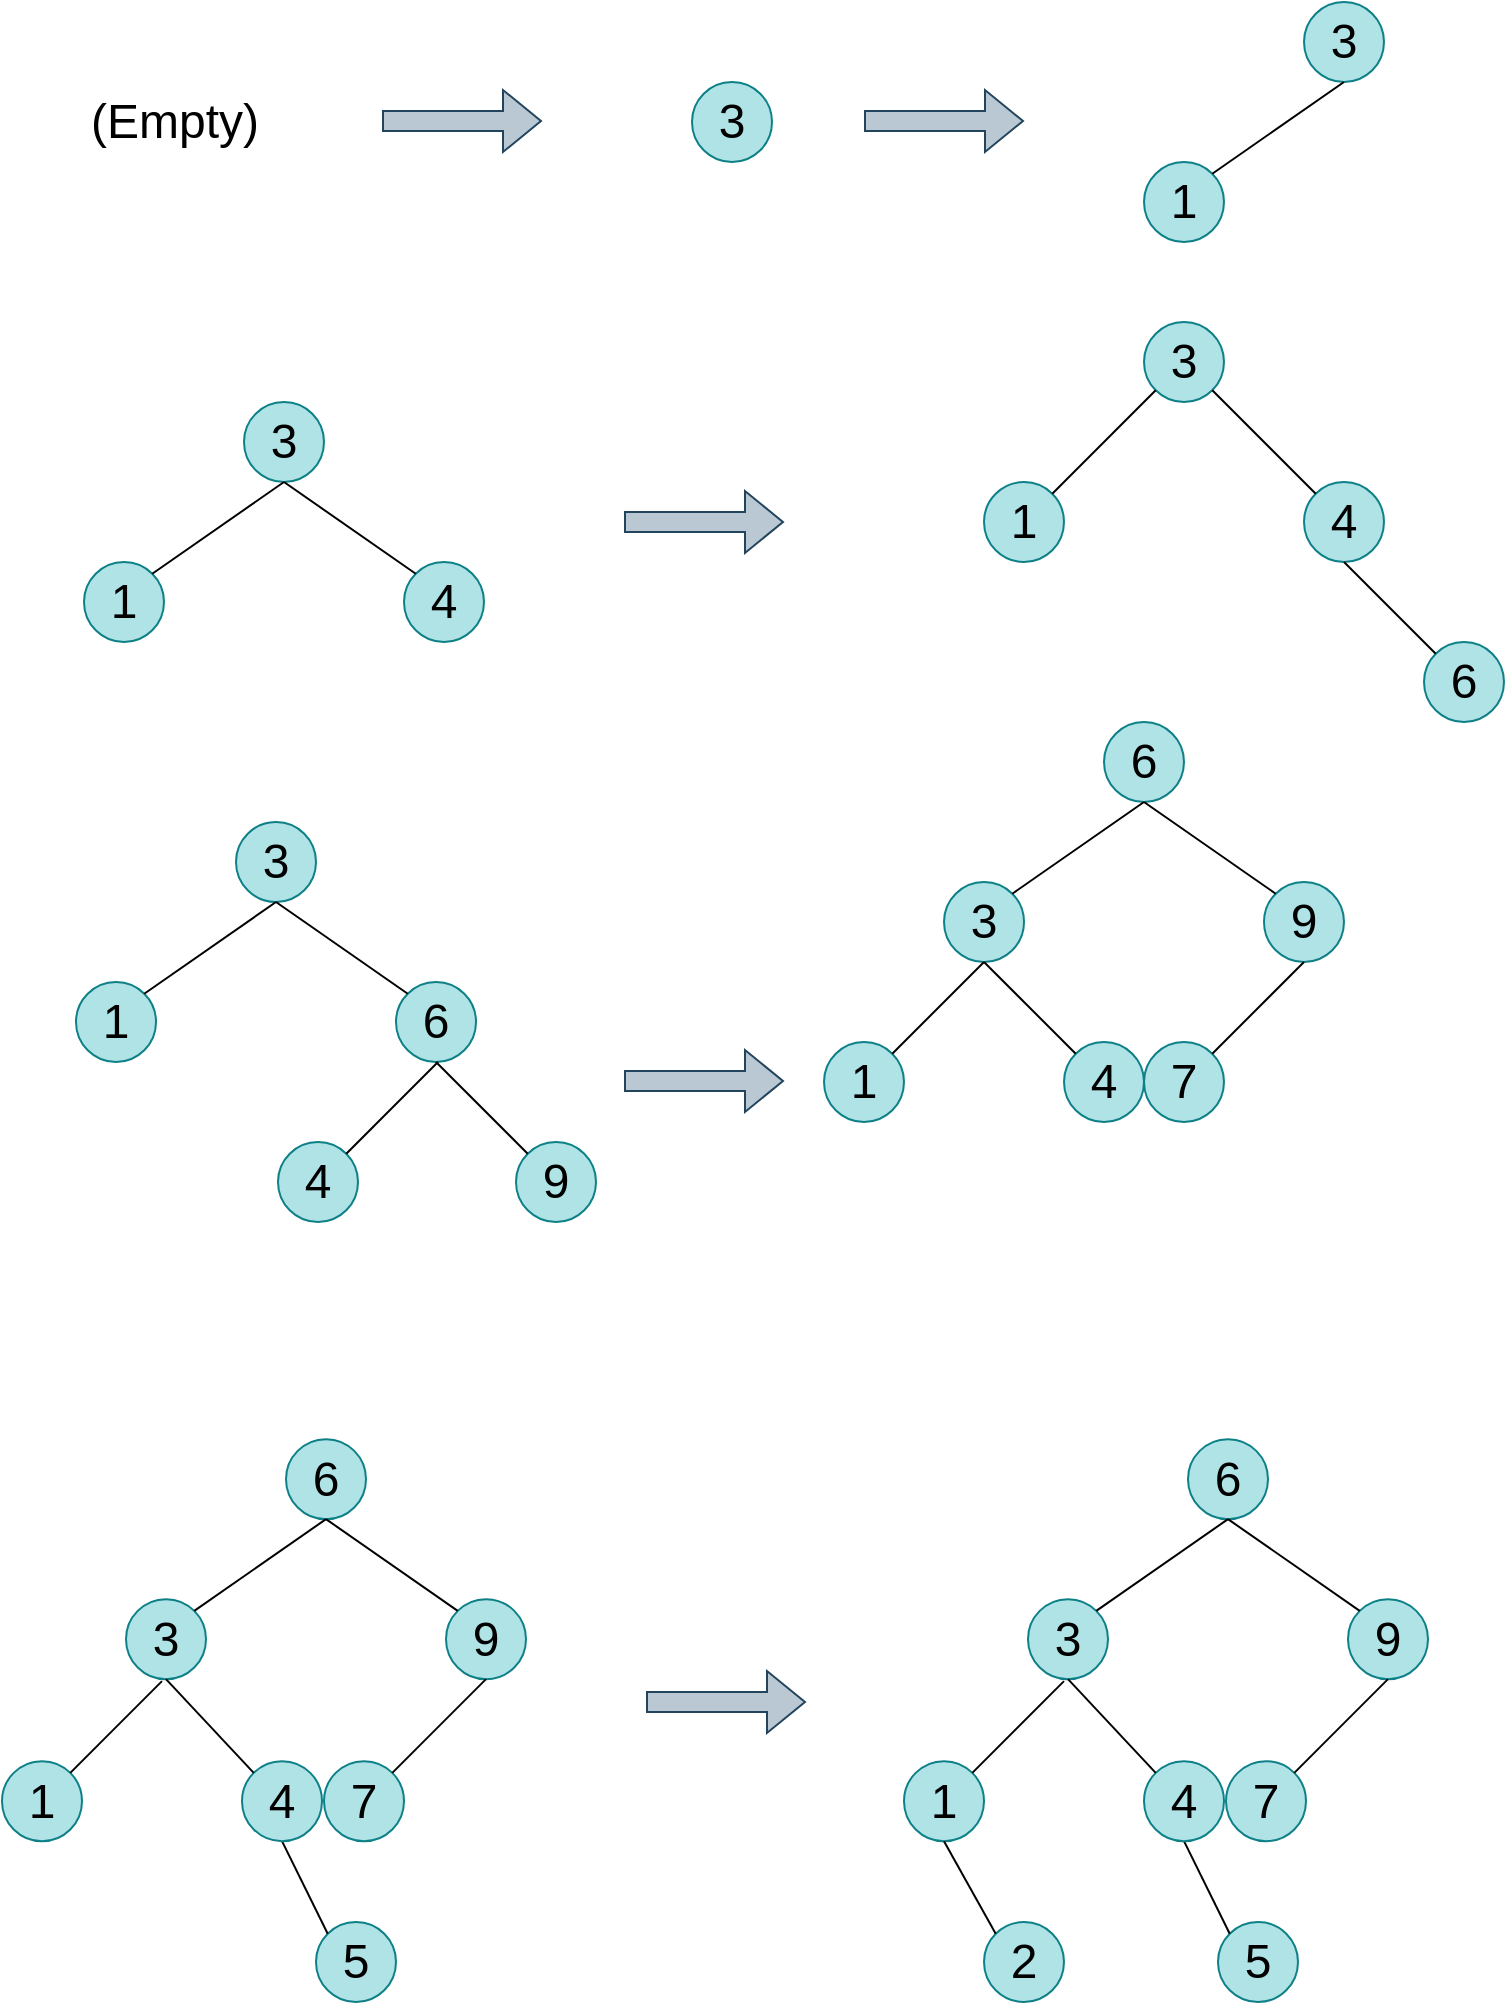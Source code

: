 <mxfile version="20.2.8" type="device"><diagram id="2hjx2BjTirZ0mh7rv2Mk" name="第 1 页"><mxGraphModel dx="810" dy="679" grid="1" gridSize="10" guides="1" tooltips="1" connect="1" arrows="1" fold="1" page="1" pageScale="1" pageWidth="827" pageHeight="1169" math="0" shadow="0"><root><mxCell id="0"/><mxCell id="1" parent="0"/><mxCell id="2uehWWe-cAiL9aPzYi2y-1" value="&lt;font style=&quot;font-size: 24px;&quot;&gt;3&lt;/font&gt;" style="ellipse;whiteSpace=wrap;html=1;aspect=fixed;fillColor=#b0e3e6;strokeColor=#0e8088;" parent="1" vertex="1"><mxGeometry x="394" y="60" width="40" height="40" as="geometry"/></mxCell><mxCell id="2uehWWe-cAiL9aPzYi2y-2" value="" style="shape=flexArrow;endArrow=classic;html=1;rounded=0;fontSize=24;fillColor=#bac8d3;strokeColor=#23445d;" parent="1" edge="1"><mxGeometry width="50" height="50" relative="1" as="geometry"><mxPoint x="239" y="79.5" as="sourcePoint"/><mxPoint x="319" y="79.5" as="targetPoint"/></mxGeometry></mxCell><mxCell id="2uehWWe-cAiL9aPzYi2y-3" value="&lt;span style=&quot;font-size: 24px;&quot;&gt;3&lt;/span&gt;" style="ellipse;whiteSpace=wrap;html=1;aspect=fixed;fillColor=#b0e3e6;strokeColor=#0e8088;" parent="1" vertex="1"><mxGeometry x="700" y="20" width="40" height="40" as="geometry"/></mxCell><mxCell id="2uehWWe-cAiL9aPzYi2y-4" value="&lt;span style=&quot;font-size: 24px;&quot;&gt;1&lt;/span&gt;" style="ellipse;whiteSpace=wrap;html=1;aspect=fixed;fillColor=#b0e3e6;strokeColor=#0e8088;" parent="1" vertex="1"><mxGeometry x="620" y="100" width="40" height="40" as="geometry"/></mxCell><mxCell id="2uehWWe-cAiL9aPzYi2y-5" value="" style="endArrow=none;html=1;rounded=0;fontSize=24;entryX=0.5;entryY=1;entryDx=0;entryDy=0;exitX=1;exitY=0;exitDx=0;exitDy=0;" parent="1" source="2uehWWe-cAiL9aPzYi2y-4" target="2uehWWe-cAiL9aPzYi2y-3" edge="1"><mxGeometry width="50" height="50" relative="1" as="geometry"><mxPoint x="690" y="120" as="sourcePoint"/><mxPoint x="740" y="70" as="targetPoint"/></mxGeometry></mxCell><mxCell id="2uehWWe-cAiL9aPzYi2y-6" value="" style="shape=flexArrow;endArrow=classic;html=1;rounded=0;fontSize=24;fillColor=#bac8d3;strokeColor=#23445d;" parent="1" edge="1"><mxGeometry width="50" height="50" relative="1" as="geometry"><mxPoint x="360" y="280" as="sourcePoint"/><mxPoint x="440" y="280" as="targetPoint"/></mxGeometry></mxCell><mxCell id="2uehWWe-cAiL9aPzYi2y-7" value="&lt;span style=&quot;font-size: 24px;&quot;&gt;3&lt;/span&gt;" style="ellipse;whiteSpace=wrap;html=1;aspect=fixed;fillColor=#b0e3e6;strokeColor=#0e8088;" parent="1" vertex="1"><mxGeometry x="170" y="220" width="40" height="40" as="geometry"/></mxCell><mxCell id="2uehWWe-cAiL9aPzYi2y-8" value="&lt;span style=&quot;font-size: 24px;&quot;&gt;1&lt;/span&gt;" style="ellipse;whiteSpace=wrap;html=1;aspect=fixed;fillColor=#b0e3e6;strokeColor=#0e8088;" parent="1" vertex="1"><mxGeometry x="90" y="300" width="40" height="40" as="geometry"/></mxCell><mxCell id="2uehWWe-cAiL9aPzYi2y-9" value="" style="endArrow=none;html=1;rounded=0;fontSize=24;entryX=0.5;entryY=1;entryDx=0;entryDy=0;exitX=1;exitY=0;exitDx=0;exitDy=0;" parent="1" source="2uehWWe-cAiL9aPzYi2y-8" target="2uehWWe-cAiL9aPzYi2y-7" edge="1"><mxGeometry width="50" height="50" relative="1" as="geometry"><mxPoint x="160" y="320" as="sourcePoint"/><mxPoint x="210" y="270" as="targetPoint"/></mxGeometry></mxCell><mxCell id="2uehWWe-cAiL9aPzYi2y-10" value="&lt;span style=&quot;font-size: 24px;&quot;&gt;4&lt;/span&gt;" style="ellipse;whiteSpace=wrap;html=1;aspect=fixed;fillColor=#b0e3e6;strokeColor=#0e8088;" parent="1" vertex="1"><mxGeometry x="250" y="300" width="40" height="40" as="geometry"/></mxCell><mxCell id="2uehWWe-cAiL9aPzYi2y-11" value="" style="endArrow=none;html=1;rounded=0;fontSize=24;entryX=0.5;entryY=1;entryDx=0;entryDy=0;exitX=0;exitY=0;exitDx=0;exitDy=0;" parent="1" source="2uehWWe-cAiL9aPzYi2y-10" target="2uehWWe-cAiL9aPzYi2y-7" edge="1"><mxGeometry width="50" height="50" relative="1" as="geometry"><mxPoint x="230" y="450" as="sourcePoint"/><mxPoint x="280" y="400" as="targetPoint"/></mxGeometry></mxCell><mxCell id="2uehWWe-cAiL9aPzYi2y-12" value="&lt;span style=&quot;font-size: 24px;&quot;&gt;3&lt;/span&gt;" style="ellipse;whiteSpace=wrap;html=1;aspect=fixed;fillColor=#b0e3e6;strokeColor=#0e8088;" parent="1" vertex="1"><mxGeometry x="620" y="180" width="40" height="40" as="geometry"/></mxCell><mxCell id="2uehWWe-cAiL9aPzYi2y-13" value="&lt;span style=&quot;font-size: 24px;&quot;&gt;1&lt;/span&gt;" style="ellipse;whiteSpace=wrap;html=1;aspect=fixed;fillColor=#b0e3e6;strokeColor=#0e8088;" parent="1" vertex="1"><mxGeometry x="540" y="260" width="40" height="40" as="geometry"/></mxCell><mxCell id="2uehWWe-cAiL9aPzYi2y-14" value="" style="endArrow=none;html=1;rounded=0;fontSize=24;entryX=0;entryY=1;entryDx=0;entryDy=0;exitX=1;exitY=0;exitDx=0;exitDy=0;" parent="1" source="2uehWWe-cAiL9aPzYi2y-13" target="2uehWWe-cAiL9aPzYi2y-12" edge="1"><mxGeometry width="50" height="50" relative="1" as="geometry"><mxPoint x="610" y="280" as="sourcePoint"/><mxPoint x="660" y="230" as="targetPoint"/></mxGeometry></mxCell><mxCell id="2uehWWe-cAiL9aPzYi2y-15" value="&lt;span style=&quot;font-size: 24px;&quot;&gt;4&lt;/span&gt;" style="ellipse;whiteSpace=wrap;html=1;aspect=fixed;fillColor=#b0e3e6;strokeColor=#0e8088;" parent="1" vertex="1"><mxGeometry x="700" y="260" width="40" height="40" as="geometry"/></mxCell><mxCell id="2uehWWe-cAiL9aPzYi2y-16" value="" style="endArrow=none;html=1;rounded=0;fontSize=24;entryX=1;entryY=1;entryDx=0;entryDy=0;exitX=0;exitY=0;exitDx=0;exitDy=0;" parent="1" source="2uehWWe-cAiL9aPzYi2y-15" target="2uehWWe-cAiL9aPzYi2y-12" edge="1"><mxGeometry width="50" height="50" relative="1" as="geometry"><mxPoint x="680" y="410" as="sourcePoint"/><mxPoint x="730" y="360" as="targetPoint"/></mxGeometry></mxCell><mxCell id="2uehWWe-cAiL9aPzYi2y-17" value="&lt;span style=&quot;font-size: 24px;&quot;&gt;6&lt;/span&gt;" style="ellipse;whiteSpace=wrap;html=1;aspect=fixed;fillColor=#b0e3e6;strokeColor=#0e8088;" parent="1" vertex="1"><mxGeometry x="760" y="340" width="40" height="40" as="geometry"/></mxCell><mxCell id="2uehWWe-cAiL9aPzYi2y-18" value="" style="endArrow=none;html=1;rounded=0;fontSize=24;exitX=0;exitY=0;exitDx=0;exitDy=0;entryX=0.5;entryY=1;entryDx=0;entryDy=0;" parent="1" source="2uehWWe-cAiL9aPzYi2y-17" target="2uehWWe-cAiL9aPzYi2y-15" edge="1"><mxGeometry width="50" height="50" relative="1" as="geometry"><mxPoint x="660" y="490" as="sourcePoint"/><mxPoint x="750" y="300" as="targetPoint"/></mxGeometry></mxCell><mxCell id="2uehWWe-cAiL9aPzYi2y-139" value="&lt;span style=&quot;font-size: 24px;&quot;&gt;3&lt;/span&gt;" style="ellipse;whiteSpace=wrap;html=1;aspect=fixed;fillColor=#b0e3e6;strokeColor=#0e8088;" parent="1" vertex="1"><mxGeometry x="166" y="430" width="40" height="40" as="geometry"/></mxCell><mxCell id="2uehWWe-cAiL9aPzYi2y-140" value="&lt;span style=&quot;font-size: 24px;&quot;&gt;1&lt;/span&gt;" style="ellipse;whiteSpace=wrap;html=1;aspect=fixed;fillColor=#b0e3e6;strokeColor=#0e8088;" parent="1" vertex="1"><mxGeometry x="86" y="510" width="40" height="40" as="geometry"/></mxCell><mxCell id="2uehWWe-cAiL9aPzYi2y-141" value="" style="endArrow=none;html=1;rounded=0;fontSize=24;entryX=0.5;entryY=1;entryDx=0;entryDy=0;exitX=1;exitY=0;exitDx=0;exitDy=0;" parent="1" source="2uehWWe-cAiL9aPzYi2y-140" target="2uehWWe-cAiL9aPzYi2y-139" edge="1"><mxGeometry width="50" height="50" relative="1" as="geometry"><mxPoint x="156" y="530" as="sourcePoint"/><mxPoint x="206" y="480" as="targetPoint"/></mxGeometry></mxCell><mxCell id="2uehWWe-cAiL9aPzYi2y-142" value="&lt;span style=&quot;font-size: 24px;&quot;&gt;6&lt;/span&gt;" style="ellipse;whiteSpace=wrap;html=1;aspect=fixed;fillColor=#b0e3e6;strokeColor=#0e8088;" parent="1" vertex="1"><mxGeometry x="246" y="510" width="40" height="40" as="geometry"/></mxCell><mxCell id="2uehWWe-cAiL9aPzYi2y-143" value="" style="endArrow=none;html=1;rounded=0;fontSize=24;entryX=0.5;entryY=1;entryDx=0;entryDy=0;exitX=0;exitY=0;exitDx=0;exitDy=0;" parent="1" source="2uehWWe-cAiL9aPzYi2y-142" target="2uehWWe-cAiL9aPzYi2y-139" edge="1"><mxGeometry width="50" height="50" relative="1" as="geometry"><mxPoint x="226" y="660" as="sourcePoint"/><mxPoint x="276" y="610" as="targetPoint"/></mxGeometry></mxCell><mxCell id="2uehWWe-cAiL9aPzYi2y-144" value="&lt;span style=&quot;font-size: 24px;&quot;&gt;9&lt;/span&gt;" style="ellipse;whiteSpace=wrap;html=1;aspect=fixed;fillColor=#b0e3e6;strokeColor=#0e8088;" parent="1" vertex="1"><mxGeometry x="306" y="590" width="40" height="40" as="geometry"/></mxCell><mxCell id="2uehWWe-cAiL9aPzYi2y-145" value="" style="endArrow=none;html=1;rounded=0;fontSize=24;exitX=0;exitY=0;exitDx=0;exitDy=0;entryX=0.5;entryY=1;entryDx=0;entryDy=0;" parent="1" source="2uehWWe-cAiL9aPzYi2y-144" target="2uehWWe-cAiL9aPzYi2y-142" edge="1"><mxGeometry width="50" height="50" relative="1" as="geometry"><mxPoint x="206" y="740" as="sourcePoint"/><mxPoint x="296" y="550" as="targetPoint"/></mxGeometry></mxCell><mxCell id="2uehWWe-cAiL9aPzYi2y-159" value="&lt;span style=&quot;font-size: 24px;&quot;&gt;6&lt;/span&gt;" style="ellipse;whiteSpace=wrap;html=1;aspect=fixed;fillColor=#b0e3e6;strokeColor=#0e8088;" parent="1" vertex="1"><mxGeometry x="191" y="738.57" width="40" height="40" as="geometry"/></mxCell><mxCell id="2uehWWe-cAiL9aPzYi2y-160" value="&lt;span style=&quot;font-size: 24px;&quot;&gt;3&lt;/span&gt;" style="ellipse;whiteSpace=wrap;html=1;aspect=fixed;fillColor=#b0e3e6;strokeColor=#0e8088;" parent="1" vertex="1"><mxGeometry x="111" y="818.57" width="40" height="40" as="geometry"/></mxCell><mxCell id="2uehWWe-cAiL9aPzYi2y-161" value="" style="endArrow=none;html=1;rounded=0;fontSize=24;entryX=0.5;entryY=1;entryDx=0;entryDy=0;exitX=1;exitY=0;exitDx=0;exitDy=0;" parent="1" source="2uehWWe-cAiL9aPzYi2y-160" target="2uehWWe-cAiL9aPzYi2y-159" edge="1"><mxGeometry width="50" height="50" relative="1" as="geometry"><mxPoint x="181" y="838.57" as="sourcePoint"/><mxPoint x="231" y="788.57" as="targetPoint"/></mxGeometry></mxCell><mxCell id="2uehWWe-cAiL9aPzYi2y-162" value="&lt;span style=&quot;font-size: 24px;&quot;&gt;9&lt;/span&gt;" style="ellipse;whiteSpace=wrap;html=1;aspect=fixed;fillColor=#b0e3e6;strokeColor=#0e8088;" parent="1" vertex="1"><mxGeometry x="271" y="818.57" width="40" height="40" as="geometry"/></mxCell><mxCell id="2uehWWe-cAiL9aPzYi2y-163" value="" style="endArrow=none;html=1;rounded=0;fontSize=24;entryX=0.5;entryY=1;entryDx=0;entryDy=0;exitX=0;exitY=0;exitDx=0;exitDy=0;" parent="1" source="2uehWWe-cAiL9aPzYi2y-162" target="2uehWWe-cAiL9aPzYi2y-159" edge="1"><mxGeometry width="50" height="50" relative="1" as="geometry"><mxPoint x="251" y="968.57" as="sourcePoint"/><mxPoint x="301" y="918.57" as="targetPoint"/></mxGeometry></mxCell><mxCell id="2uehWWe-cAiL9aPzYi2y-164" value="&lt;span style=&quot;font-size: 24px;&quot;&gt;7&lt;/span&gt;" style="ellipse;whiteSpace=wrap;html=1;aspect=fixed;fillColor=#b0e3e6;strokeColor=#0e8088;" parent="1" vertex="1"><mxGeometry x="210" y="899.57" width="40" height="40" as="geometry"/></mxCell><mxCell id="2uehWWe-cAiL9aPzYi2y-165" value="" style="endArrow=none;html=1;rounded=0;fontSize=24;exitX=1;exitY=0;exitDx=0;exitDy=0;entryX=0.5;entryY=1;entryDx=0;entryDy=0;" parent="1" source="2uehWWe-cAiL9aPzYi2y-164" target="2uehWWe-cAiL9aPzYi2y-162" edge="1"><mxGeometry width="50" height="50" relative="1" as="geometry"><mxPoint x="231" y="1048.57" as="sourcePoint"/><mxPoint x="321" y="858.57" as="targetPoint"/></mxGeometry></mxCell><mxCell id="2uehWWe-cAiL9aPzYi2y-170" value="&lt;span style=&quot;font-size: 24px;&quot;&gt;5&lt;/span&gt;" style="ellipse;whiteSpace=wrap;html=1;aspect=fixed;fillColor=#b0e3e6;strokeColor=#0e8088;" parent="1" vertex="1"><mxGeometry x="206" y="980" width="40" height="40" as="geometry"/></mxCell><mxCell id="2uehWWe-cAiL9aPzYi2y-173" value="" style="endArrow=none;html=1;rounded=0;fontSize=24;entryX=0.5;entryY=1;entryDx=0;entryDy=0;exitX=0;exitY=0;exitDx=0;exitDy=0;" parent="1" source="2uehWWe-cAiL9aPzYi2y-170" target="qmtJsbtz9Myn4JoWgqy4-17" edge="1"><mxGeometry width="50" height="50" relative="1" as="geometry"><mxPoint x="181" y="1048.57" as="sourcePoint"/><mxPoint x="231" y="998.57" as="targetPoint"/></mxGeometry></mxCell><mxCell id="2uehWWe-cAiL9aPzYi2y-189" value="(Empty)" style="text;html=1;align=center;verticalAlign=middle;resizable=0;points=[];autosize=1;strokeColor=none;fillColor=none;fontSize=24;" parent="1" vertex="1"><mxGeometry x="80" y="60" width="110" height="40" as="geometry"/></mxCell><mxCell id="2uehWWe-cAiL9aPzYi2y-190" value="" style="shape=flexArrow;endArrow=classic;html=1;rounded=0;fontSize=24;fillColor=#bac8d3;strokeColor=#23445d;" parent="1" edge="1"><mxGeometry width="50" height="50" relative="1" as="geometry"><mxPoint x="360" y="559.5" as="sourcePoint"/><mxPoint x="440" y="559.5" as="targetPoint"/></mxGeometry></mxCell><mxCell id="2uehWWe-cAiL9aPzYi2y-191" value="" style="shape=flexArrow;endArrow=classic;html=1;rounded=0;fontSize=24;fillColor=#bac8d3;strokeColor=#23445d;" parent="1" edge="1"><mxGeometry width="50" height="50" relative="1" as="geometry"><mxPoint x="371" y="870" as="sourcePoint"/><mxPoint x="451" y="870" as="targetPoint"/></mxGeometry></mxCell><mxCell id="2uehWWe-cAiL9aPzYi2y-192" value="" style="shape=flexArrow;endArrow=classic;html=1;rounded=0;fontSize=24;fillColor=#bac8d3;strokeColor=#23445d;" parent="1" edge="1"><mxGeometry width="50" height="50" relative="1" as="geometry"><mxPoint x="480" y="79.5" as="sourcePoint"/><mxPoint x="560" y="79.5" as="targetPoint"/></mxGeometry></mxCell><mxCell id="qmtJsbtz9Myn4JoWgqy4-1" value="&lt;span style=&quot;font-size: 24px;&quot;&gt;4&lt;/span&gt;" style="ellipse;whiteSpace=wrap;html=1;aspect=fixed;fillColor=#b0e3e6;strokeColor=#0e8088;" parent="1" vertex="1"><mxGeometry x="187" y="590" width="40" height="40" as="geometry"/></mxCell><mxCell id="qmtJsbtz9Myn4JoWgqy4-2" value="" style="endArrow=none;html=1;rounded=0;entryX=0.5;entryY=1;entryDx=0;entryDy=0;exitX=1;exitY=0;exitDx=0;exitDy=0;" parent="1" source="qmtJsbtz9Myn4JoWgqy4-1" edge="1"><mxGeometry width="50" height="50" relative="1" as="geometry"><mxPoint x="267" y="690" as="sourcePoint"/><mxPoint x="267" y="550" as="targetPoint"/></mxGeometry></mxCell><mxCell id="qmtJsbtz9Myn4JoWgqy4-3" value="&lt;span style=&quot;font-size: 24px;&quot;&gt;6&lt;/span&gt;" style="ellipse;whiteSpace=wrap;html=1;aspect=fixed;fillColor=#b0e3e6;strokeColor=#0e8088;" parent="1" vertex="1"><mxGeometry x="600" y="380" width="40" height="40" as="geometry"/></mxCell><mxCell id="qmtJsbtz9Myn4JoWgqy4-4" value="&lt;span style=&quot;font-size: 24px;&quot;&gt;3&lt;/span&gt;" style="ellipse;whiteSpace=wrap;html=1;aspect=fixed;fillColor=#b0e3e6;strokeColor=#0e8088;" parent="1" vertex="1"><mxGeometry x="520" y="460" width="40" height="40" as="geometry"/></mxCell><mxCell id="qmtJsbtz9Myn4JoWgqy4-5" value="" style="endArrow=none;html=1;rounded=0;fontSize=24;entryX=0.5;entryY=1;entryDx=0;entryDy=0;exitX=1;exitY=0;exitDx=0;exitDy=0;" parent="1" source="qmtJsbtz9Myn4JoWgqy4-4" target="qmtJsbtz9Myn4JoWgqy4-3" edge="1"><mxGeometry width="50" height="50" relative="1" as="geometry"><mxPoint x="590" y="480" as="sourcePoint"/><mxPoint x="640" y="430" as="targetPoint"/></mxGeometry></mxCell><mxCell id="qmtJsbtz9Myn4JoWgqy4-6" value="&lt;span style=&quot;font-size: 24px;&quot;&gt;9&lt;/span&gt;" style="ellipse;whiteSpace=wrap;html=1;aspect=fixed;fillColor=#b0e3e6;strokeColor=#0e8088;" parent="1" vertex="1"><mxGeometry x="680" y="460" width="40" height="40" as="geometry"/></mxCell><mxCell id="qmtJsbtz9Myn4JoWgqy4-7" value="" style="endArrow=none;html=1;rounded=0;fontSize=24;entryX=0.5;entryY=1;entryDx=0;entryDy=0;exitX=0;exitY=0;exitDx=0;exitDy=0;" parent="1" source="qmtJsbtz9Myn4JoWgqy4-6" target="qmtJsbtz9Myn4JoWgqy4-3" edge="1"><mxGeometry width="50" height="50" relative="1" as="geometry"><mxPoint x="660" y="610" as="sourcePoint"/><mxPoint x="710" y="560" as="targetPoint"/></mxGeometry></mxCell><mxCell id="qmtJsbtz9Myn4JoWgqy4-8" value="&lt;span style=&quot;font-size: 24px;&quot;&gt;7&lt;/span&gt;" style="ellipse;whiteSpace=wrap;html=1;aspect=fixed;fillColor=#b0e3e6;strokeColor=#0e8088;" parent="1" vertex="1"><mxGeometry x="620" y="540" width="40" height="40" as="geometry"/></mxCell><mxCell id="qmtJsbtz9Myn4JoWgqy4-9" value="" style="endArrow=none;html=1;rounded=0;fontSize=24;exitX=1;exitY=0;exitDx=0;exitDy=0;entryX=0.5;entryY=1;entryDx=0;entryDy=0;" parent="1" source="qmtJsbtz9Myn4JoWgqy4-8" target="qmtJsbtz9Myn4JoWgqy4-6" edge="1"><mxGeometry width="50" height="50" relative="1" as="geometry"><mxPoint x="640" y="690" as="sourcePoint"/><mxPoint x="730" y="500" as="targetPoint"/></mxGeometry></mxCell><mxCell id="qmtJsbtz9Myn4JoWgqy4-10" value="&lt;span style=&quot;font-size: 24px;&quot;&gt;1&lt;/span&gt;" style="ellipse;whiteSpace=wrap;html=1;aspect=fixed;fillColor=#b0e3e6;strokeColor=#0e8088;" parent="1" vertex="1"><mxGeometry x="460" y="540" width="40" height="40" as="geometry"/></mxCell><mxCell id="qmtJsbtz9Myn4JoWgqy4-11" value="" style="endArrow=none;html=1;rounded=0;entryX=0.5;entryY=1;entryDx=0;entryDy=0;exitX=1;exitY=0;exitDx=0;exitDy=0;" parent="1" source="qmtJsbtz9Myn4JoWgqy4-10" target="qmtJsbtz9Myn4JoWgqy4-4" edge="1"><mxGeometry width="50" height="50" relative="1" as="geometry"><mxPoint x="540" y="640" as="sourcePoint"/><mxPoint x="590" y="590" as="targetPoint"/></mxGeometry></mxCell><mxCell id="qmtJsbtz9Myn4JoWgqy4-12" value="&lt;span style=&quot;font-size: 24px;&quot;&gt;4&lt;/span&gt;" style="ellipse;whiteSpace=wrap;html=1;aspect=fixed;fillColor=#b0e3e6;strokeColor=#0e8088;" parent="1" vertex="1"><mxGeometry x="580" y="540" width="40" height="40" as="geometry"/></mxCell><mxCell id="qmtJsbtz9Myn4JoWgqy4-13" value="" style="endArrow=none;html=1;rounded=0;entryX=0.5;entryY=1;entryDx=0;entryDy=0;exitX=0;exitY=0;exitDx=0;exitDy=0;" parent="1" source="qmtJsbtz9Myn4JoWgqy4-12" target="qmtJsbtz9Myn4JoWgqy4-4" edge="1"><mxGeometry width="50" height="50" relative="1" as="geometry"><mxPoint x="340" y="660" as="sourcePoint"/><mxPoint x="390" y="610" as="targetPoint"/></mxGeometry></mxCell><mxCell id="qmtJsbtz9Myn4JoWgqy4-15" value="&lt;span style=&quot;font-size: 24px;&quot;&gt;1&lt;/span&gt;" style="ellipse;whiteSpace=wrap;html=1;aspect=fixed;fillColor=#b0e3e6;strokeColor=#0e8088;" parent="1" vertex="1"><mxGeometry x="49" y="899.57" width="40" height="40" as="geometry"/></mxCell><mxCell id="qmtJsbtz9Myn4JoWgqy4-16" value="" style="endArrow=none;html=1;rounded=0;exitX=1;exitY=0;exitDx=0;exitDy=0;" parent="1" source="qmtJsbtz9Myn4JoWgqy4-15" edge="1"><mxGeometry width="50" height="50" relative="1" as="geometry"><mxPoint x="129" y="999.57" as="sourcePoint"/><mxPoint x="129" y="859.57" as="targetPoint"/></mxGeometry></mxCell><mxCell id="qmtJsbtz9Myn4JoWgqy4-17" value="&lt;span style=&quot;font-size: 24px;&quot;&gt;4&lt;/span&gt;" style="ellipse;whiteSpace=wrap;html=1;aspect=fixed;fillColor=#b0e3e6;strokeColor=#0e8088;" parent="1" vertex="1"><mxGeometry x="169" y="899.57" width="40" height="40" as="geometry"/></mxCell><mxCell id="qmtJsbtz9Myn4JoWgqy4-18" value="" style="endArrow=none;html=1;rounded=0;entryX=0.5;entryY=1;entryDx=0;entryDy=0;exitX=0;exitY=0;exitDx=0;exitDy=0;" parent="1" source="qmtJsbtz9Myn4JoWgqy4-17" target="2uehWWe-cAiL9aPzYi2y-160" edge="1"><mxGeometry width="50" height="50" relative="1" as="geometry"><mxPoint x="43.142" y="985.428" as="sourcePoint"/><mxPoint x="-21" y="969.57" as="targetPoint"/></mxGeometry></mxCell><mxCell id="IxX0uqpwUZg6CMxBI3pN-1" value="&lt;span style=&quot;font-size: 24px;&quot;&gt;6&lt;/span&gt;" style="ellipse;whiteSpace=wrap;html=1;aspect=fixed;fillColor=#b0e3e6;strokeColor=#0e8088;" vertex="1" parent="1"><mxGeometry x="642" y="738.57" width="40" height="40" as="geometry"/></mxCell><mxCell id="IxX0uqpwUZg6CMxBI3pN-2" value="&lt;span style=&quot;font-size: 24px;&quot;&gt;3&lt;/span&gt;" style="ellipse;whiteSpace=wrap;html=1;aspect=fixed;fillColor=#b0e3e6;strokeColor=#0e8088;" vertex="1" parent="1"><mxGeometry x="562" y="818.57" width="40" height="40" as="geometry"/></mxCell><mxCell id="IxX0uqpwUZg6CMxBI3pN-3" value="" style="endArrow=none;html=1;rounded=0;fontSize=24;entryX=0.5;entryY=1;entryDx=0;entryDy=0;exitX=1;exitY=0;exitDx=0;exitDy=0;" edge="1" parent="1" source="IxX0uqpwUZg6CMxBI3pN-2" target="IxX0uqpwUZg6CMxBI3pN-1"><mxGeometry width="50" height="50" relative="1" as="geometry"><mxPoint x="632" y="838.57" as="sourcePoint"/><mxPoint x="682" y="788.57" as="targetPoint"/></mxGeometry></mxCell><mxCell id="IxX0uqpwUZg6CMxBI3pN-4" value="&lt;span style=&quot;font-size: 24px;&quot;&gt;9&lt;/span&gt;" style="ellipse;whiteSpace=wrap;html=1;aspect=fixed;fillColor=#b0e3e6;strokeColor=#0e8088;" vertex="1" parent="1"><mxGeometry x="722" y="818.57" width="40" height="40" as="geometry"/></mxCell><mxCell id="IxX0uqpwUZg6CMxBI3pN-5" value="" style="endArrow=none;html=1;rounded=0;fontSize=24;entryX=0.5;entryY=1;entryDx=0;entryDy=0;exitX=0;exitY=0;exitDx=0;exitDy=0;" edge="1" parent="1" source="IxX0uqpwUZg6CMxBI3pN-4" target="IxX0uqpwUZg6CMxBI3pN-1"><mxGeometry width="50" height="50" relative="1" as="geometry"><mxPoint x="702" y="968.57" as="sourcePoint"/><mxPoint x="752" y="918.57" as="targetPoint"/></mxGeometry></mxCell><mxCell id="IxX0uqpwUZg6CMxBI3pN-6" value="&lt;span style=&quot;font-size: 24px;&quot;&gt;7&lt;/span&gt;" style="ellipse;whiteSpace=wrap;html=1;aspect=fixed;fillColor=#b0e3e6;strokeColor=#0e8088;" vertex="1" parent="1"><mxGeometry x="661" y="899.57" width="40" height="40" as="geometry"/></mxCell><mxCell id="IxX0uqpwUZg6CMxBI3pN-7" value="" style="endArrow=none;html=1;rounded=0;fontSize=24;exitX=1;exitY=0;exitDx=0;exitDy=0;entryX=0.5;entryY=1;entryDx=0;entryDy=0;" edge="1" parent="1" source="IxX0uqpwUZg6CMxBI3pN-6" target="IxX0uqpwUZg6CMxBI3pN-4"><mxGeometry width="50" height="50" relative="1" as="geometry"><mxPoint x="682" y="1048.57" as="sourcePoint"/><mxPoint x="772" y="858.57" as="targetPoint"/></mxGeometry></mxCell><mxCell id="IxX0uqpwUZg6CMxBI3pN-8" value="&lt;span style=&quot;font-size: 24px;&quot;&gt;5&lt;/span&gt;" style="ellipse;whiteSpace=wrap;html=1;aspect=fixed;fillColor=#b0e3e6;strokeColor=#0e8088;" vertex="1" parent="1"><mxGeometry x="657" y="980" width="40" height="40" as="geometry"/></mxCell><mxCell id="IxX0uqpwUZg6CMxBI3pN-9" value="" style="endArrow=none;html=1;rounded=0;fontSize=24;entryX=0.5;entryY=1;entryDx=0;entryDy=0;exitX=0;exitY=0;exitDx=0;exitDy=0;" edge="1" parent="1" source="IxX0uqpwUZg6CMxBI3pN-8" target="IxX0uqpwUZg6CMxBI3pN-12"><mxGeometry width="50" height="50" relative="1" as="geometry"><mxPoint x="632" y="1048.57" as="sourcePoint"/><mxPoint x="682" y="998.57" as="targetPoint"/></mxGeometry></mxCell><mxCell id="IxX0uqpwUZg6CMxBI3pN-10" value="&lt;span style=&quot;font-size: 24px;&quot;&gt;1&lt;/span&gt;" style="ellipse;whiteSpace=wrap;html=1;aspect=fixed;fillColor=#b0e3e6;strokeColor=#0e8088;" vertex="1" parent="1"><mxGeometry x="500" y="899.57" width="40" height="40" as="geometry"/></mxCell><mxCell id="IxX0uqpwUZg6CMxBI3pN-11" value="" style="endArrow=none;html=1;rounded=0;exitX=1;exitY=0;exitDx=0;exitDy=0;" edge="1" parent="1" source="IxX0uqpwUZg6CMxBI3pN-10"><mxGeometry width="50" height="50" relative="1" as="geometry"><mxPoint x="580" y="999.57" as="sourcePoint"/><mxPoint x="580" y="859.57" as="targetPoint"/></mxGeometry></mxCell><mxCell id="IxX0uqpwUZg6CMxBI3pN-12" value="&lt;span style=&quot;font-size: 24px;&quot;&gt;4&lt;/span&gt;" style="ellipse;whiteSpace=wrap;html=1;aspect=fixed;fillColor=#b0e3e6;strokeColor=#0e8088;" vertex="1" parent="1"><mxGeometry x="620" y="899.57" width="40" height="40" as="geometry"/></mxCell><mxCell id="IxX0uqpwUZg6CMxBI3pN-13" value="" style="endArrow=none;html=1;rounded=0;entryX=0.5;entryY=1;entryDx=0;entryDy=0;exitX=0;exitY=0;exitDx=0;exitDy=0;" edge="1" parent="1" source="IxX0uqpwUZg6CMxBI3pN-12" target="IxX0uqpwUZg6CMxBI3pN-2"><mxGeometry width="50" height="50" relative="1" as="geometry"><mxPoint x="494.142" y="985.428" as="sourcePoint"/><mxPoint x="430" y="969.57" as="targetPoint"/></mxGeometry></mxCell><mxCell id="IxX0uqpwUZg6CMxBI3pN-14" value="&lt;span style=&quot;font-size: 24px;&quot;&gt;2&lt;/span&gt;" style="ellipse;whiteSpace=wrap;html=1;aspect=fixed;fillColor=#b0e3e6;strokeColor=#0e8088;" vertex="1" parent="1"><mxGeometry x="540" y="980" width="40" height="40" as="geometry"/></mxCell><mxCell id="IxX0uqpwUZg6CMxBI3pN-15" value="" style="endArrow=none;html=1;rounded=0;fontSize=24;entryX=0.5;entryY=1;entryDx=0;entryDy=0;exitX=0;exitY=0;exitDx=0;exitDy=0;" edge="1" parent="1" source="IxX0uqpwUZg6CMxBI3pN-14" target="IxX0uqpwUZg6CMxBI3pN-10"><mxGeometry width="50" height="50" relative="1" as="geometry"><mxPoint x="515" y="1048.57" as="sourcePoint"/><mxPoint x="523" y="939.57" as="targetPoint"/></mxGeometry></mxCell></root></mxGraphModel></diagram></mxfile>